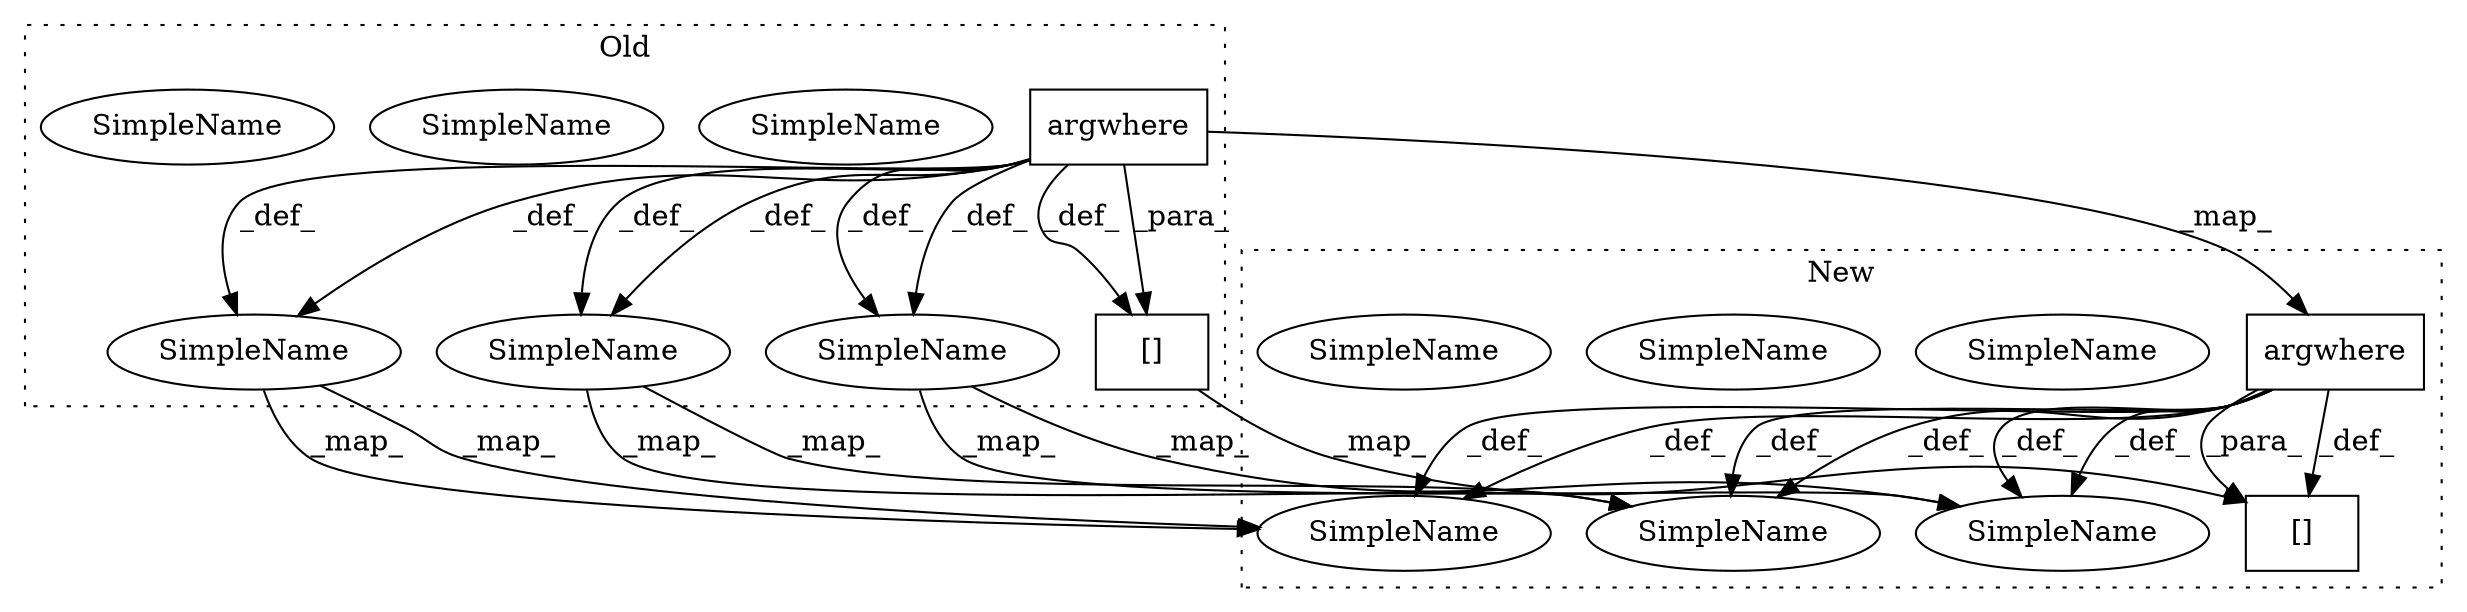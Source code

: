 digraph G {
subgraph cluster0 {
1 [label="argwhere" a="32" s="12710,12793" l="9,1" shape="box"];
3 [label="SimpleName" a="42" s="12967" l="4" shape="ellipse"];
6 [label="SimpleName" a="42" s="12967" l="4" shape="ellipse"];
7 [label="SimpleName" a="42" s="12697" l="6" shape="ellipse"];
10 [label="SimpleName" a="42" s="12697" l="6" shape="ellipse"];
12 [label="[]" a="2" s="13786,13819" l="15,2" shape="box"];
13 [label="SimpleName" a="42" s="13095" l="1" shape="ellipse"];
16 [label="SimpleName" a="42" s="13095" l="1" shape="ellipse"];
label = "Old";
style="dotted";
}
subgraph cluster1 {
2 [label="argwhere" a="32" s="12710,12793" l="9,1" shape="box"];
4 [label="SimpleName" a="42" s="12947" l="4" shape="ellipse"];
5 [label="SimpleName" a="42" s="12947" l="4" shape="ellipse"];
8 [label="SimpleName" a="42" s="12697" l="6" shape="ellipse"];
9 [label="SimpleName" a="42" s="12697" l="6" shape="ellipse"];
11 [label="[]" a="2" s="13766,13799" l="15,2" shape="box"];
14 [label="SimpleName" a="42" s="13075" l="1" shape="ellipse"];
15 [label="SimpleName" a="42" s="13075" l="1" shape="ellipse"];
label = "New";
style="dotted";
}
1 -> 12 [label="_para_"];
1 -> 16 [label="_def_"];
1 -> 10 [label="_def_"];
1 -> 6 [label="_def_"];
1 -> 6 [label="_def_"];
1 -> 16 [label="_def_"];
1 -> 2 [label="_map_"];
1 -> 10 [label="_def_"];
1 -> 12 [label="_def_"];
2 -> 15 [label="_def_"];
2 -> 9 [label="_def_"];
2 -> 11 [label="_para_"];
2 -> 5 [label="_def_"];
2 -> 9 [label="_def_"];
2 -> 15 [label="_def_"];
2 -> 5 [label="_def_"];
2 -> 11 [label="_def_"];
6 -> 5 [label="_map_"];
6 -> 5 [label="_map_"];
10 -> 9 [label="_map_"];
10 -> 9 [label="_map_"];
12 -> 11 [label="_map_"];
16 -> 15 [label="_map_"];
16 -> 15 [label="_map_"];
}